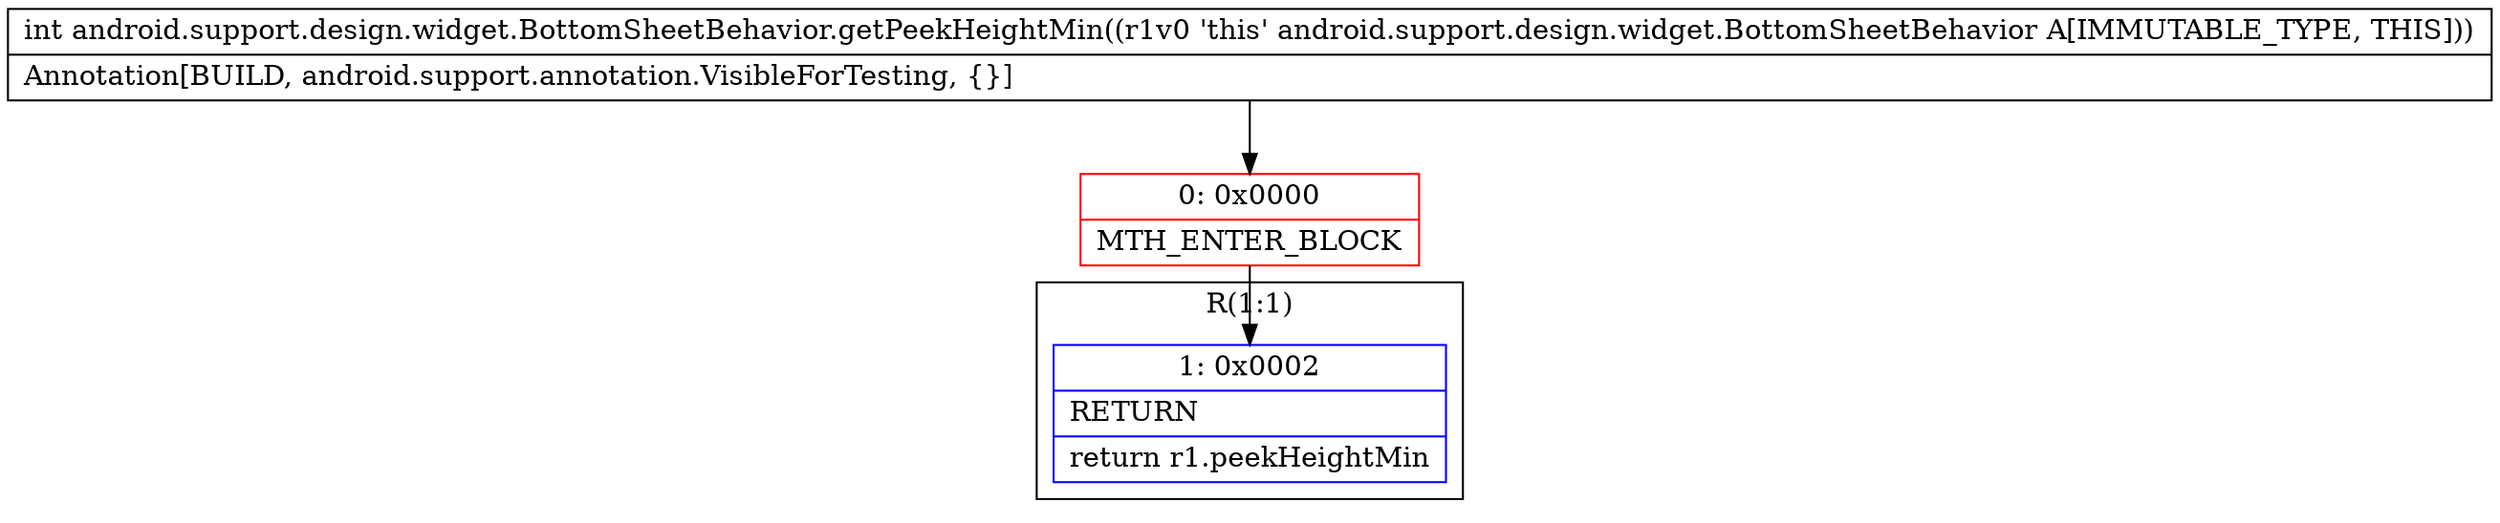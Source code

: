digraph "CFG forandroid.support.design.widget.BottomSheetBehavior.getPeekHeightMin()I" {
subgraph cluster_Region_344467065 {
label = "R(1:1)";
node [shape=record,color=blue];
Node_1 [shape=record,label="{1\:\ 0x0002|RETURN\l|return r1.peekHeightMin\l}"];
}
Node_0 [shape=record,color=red,label="{0\:\ 0x0000|MTH_ENTER_BLOCK\l}"];
MethodNode[shape=record,label="{int android.support.design.widget.BottomSheetBehavior.getPeekHeightMin((r1v0 'this' android.support.design.widget.BottomSheetBehavior A[IMMUTABLE_TYPE, THIS]))  | Annotation[BUILD, android.support.annotation.VisibleForTesting, \{\}]\l}"];
MethodNode -> Node_0;
Node_0 -> Node_1;
}

